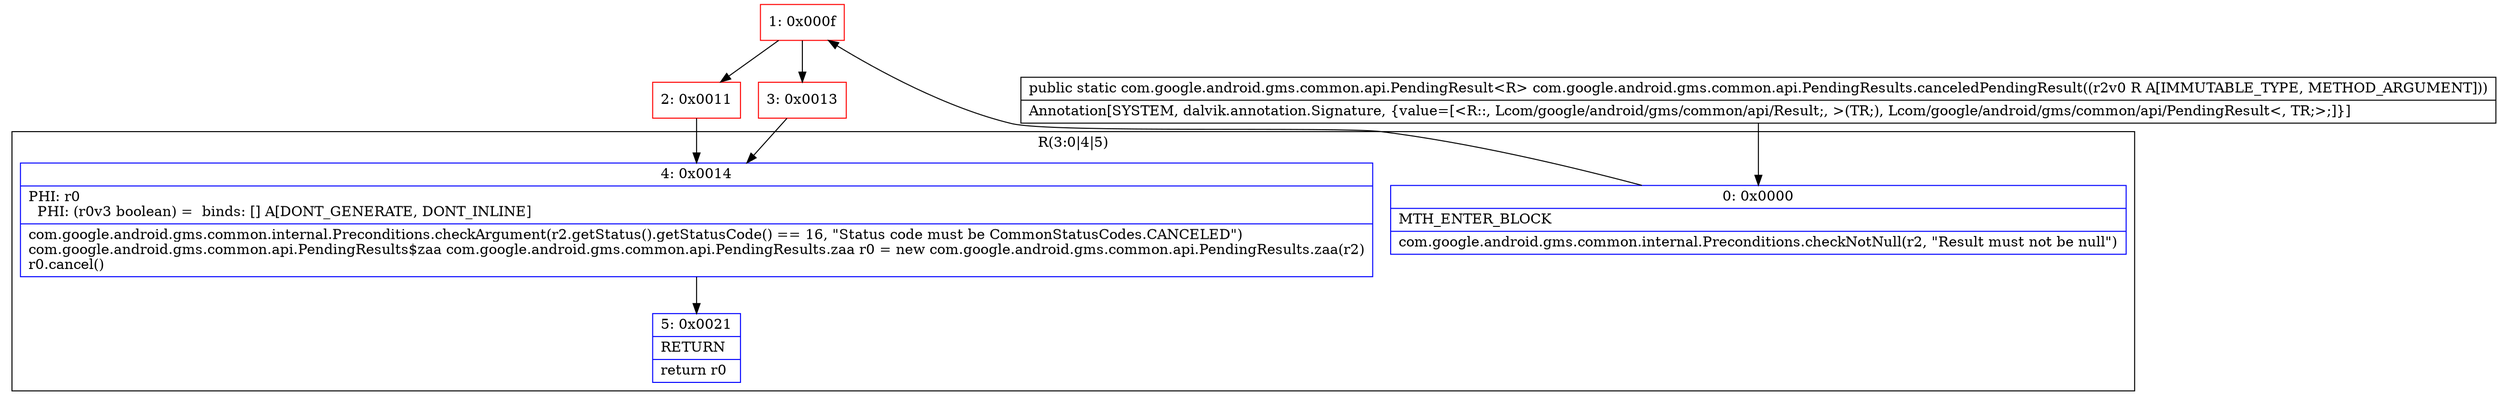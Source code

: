 digraph "CFG forcom.google.android.gms.common.api.PendingResults.canceledPendingResult(Lcom\/google\/android\/gms\/common\/api\/Result;)Lcom\/google\/android\/gms\/common\/api\/PendingResult;" {
subgraph cluster_Region_112314469 {
label = "R(3:0|4|5)";
node [shape=record,color=blue];
Node_0 [shape=record,label="{0\:\ 0x0000|MTH_ENTER_BLOCK\l|com.google.android.gms.common.internal.Preconditions.checkNotNull(r2, \"Result must not be null\")\l}"];
Node_4 [shape=record,label="{4\:\ 0x0014|PHI: r0 \l  PHI: (r0v3 boolean) =  binds: [] A[DONT_GENERATE, DONT_INLINE]\l|com.google.android.gms.common.internal.Preconditions.checkArgument(r2.getStatus().getStatusCode() == 16, \"Status code must be CommonStatusCodes.CANCELED\")\lcom.google.android.gms.common.api.PendingResults$zaa com.google.android.gms.common.api.PendingResults.zaa r0 = new com.google.android.gms.common.api.PendingResults.zaa(r2)\lr0.cancel()\l}"];
Node_5 [shape=record,label="{5\:\ 0x0021|RETURN\l|return r0\l}"];
}
Node_1 [shape=record,color=red,label="{1\:\ 0x000f}"];
Node_2 [shape=record,color=red,label="{2\:\ 0x0011}"];
Node_3 [shape=record,color=red,label="{3\:\ 0x0013}"];
MethodNode[shape=record,label="{public static com.google.android.gms.common.api.PendingResult\<R\> com.google.android.gms.common.api.PendingResults.canceledPendingResult((r2v0 R A[IMMUTABLE_TYPE, METHOD_ARGUMENT]))  | Annotation[SYSTEM, dalvik.annotation.Signature, \{value=[\<R::, Lcom\/google\/android\/gms\/common\/api\/Result;, \>(TR;), Lcom\/google\/android\/gms\/common\/api\/PendingResult\<, TR;\>;]\}]\l}"];
MethodNode -> Node_0;
Node_0 -> Node_1;
Node_4 -> Node_5;
Node_1 -> Node_2;
Node_1 -> Node_3;
Node_2 -> Node_4;
Node_3 -> Node_4;
}

